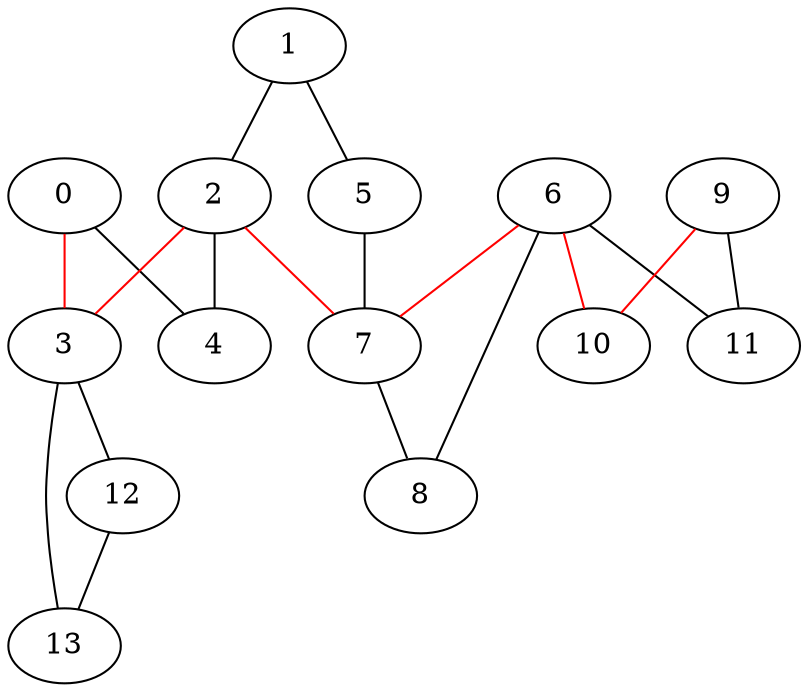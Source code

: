 graph multiloop{
	0 -- 3[color=red];
	0 -- 4;
	1 -- 2;
	1 -- 5;
	2 -- 3[color=red];
	2 -- 4;
	2 -- 7[color=red];
	3 -- 12;
	3 -- 13;
	4;
	5 -- 7;
	6 -- 7[color=red];
	6 -- 8;
	6 -- 10[color=red];
	6 -- 11;
	7 -- 8;
	8;
	9 -- 10[color=red];
	9 -- 11;
	10;
	11;
	12 -- 13;
	13
}
